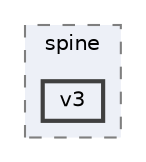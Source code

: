 digraph "external/spine-runtimes/spine-cocos2dx/spine-cocos2dx/src/spine/v3"
{
 // LATEX_PDF_SIZE
  bgcolor="transparent";
  edge [fontname=Helvetica,fontsize=10,labelfontname=Helvetica,labelfontsize=10];
  node [fontname=Helvetica,fontsize=10,shape=box,height=0.2,width=0.4];
  compound=true
  subgraph clusterdir_1b6445057a217f7556114573160fb7f4 {
    graph [ bgcolor="#edf0f7", pencolor="grey50", label="spine", fontname=Helvetica,fontsize=10 style="filled,dashed", URL="dir_1b6445057a217f7556114573160fb7f4.html",tooltip=""]
  dir_17ff5ba7fc1cb707e9b4fd8e08cdfc34 [label="v3", fillcolor="#edf0f7", color="grey25", style="filled,bold", URL="dir_17ff5ba7fc1cb707e9b4fd8e08cdfc34.html",tooltip=""];
  }
}
